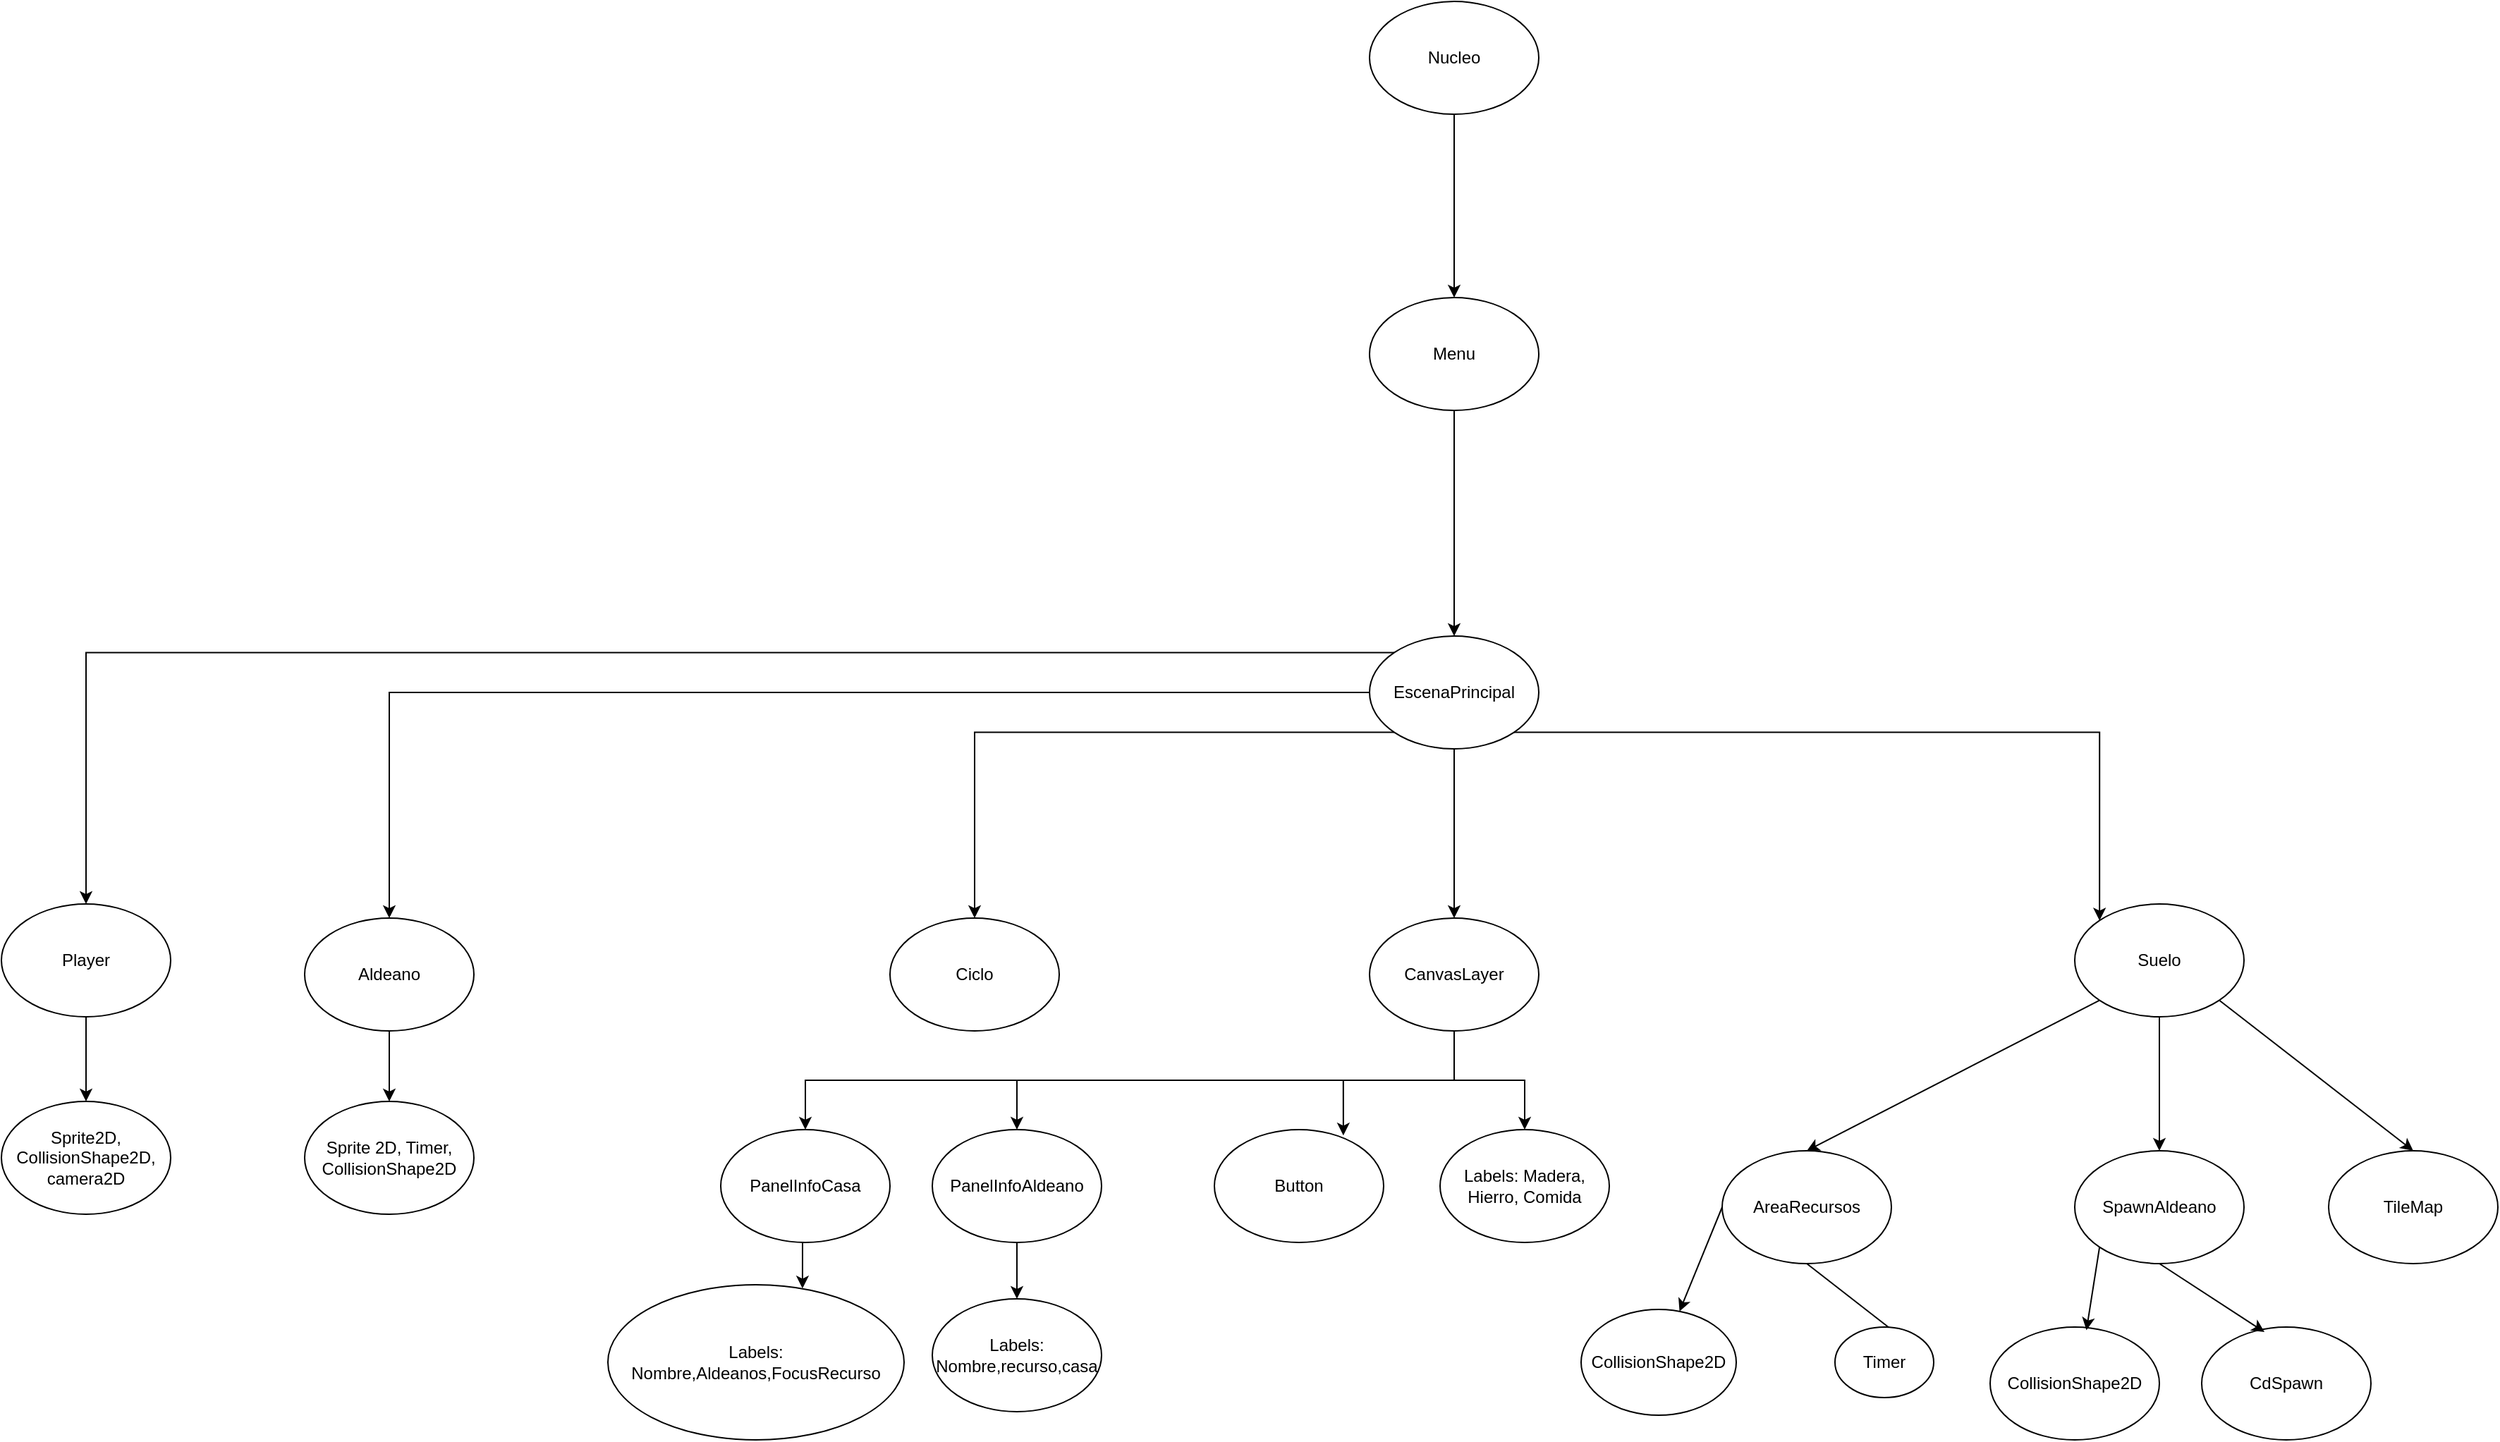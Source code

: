 <mxfile version="24.7.7">
  <diagram name="Página-1" id="ng_CJKJk5UDqDehiebIr">
    <mxGraphModel dx="2355" dy="1738" grid="1" gridSize="10" guides="1" tooltips="1" connect="1" arrows="1" fold="1" page="1" pageScale="1" pageWidth="850" pageHeight="1100" math="0" shadow="0">
      <root>
        <mxCell id="0" />
        <mxCell id="1" parent="0" />
        <mxCell id="UWFigf5D_4zhf-eywoo0-10" style="edgeStyle=orthogonalEdgeStyle;rounded=0;orthogonalLoop=1;jettySize=auto;html=1;exitX=0.5;exitY=1;exitDx=0;exitDy=0;entryX=0.5;entryY=0;entryDx=0;entryDy=0;" edge="1" parent="1" source="UWFigf5D_4zhf-eywoo0-1" target="UWFigf5D_4zhf-eywoo0-2">
          <mxGeometry relative="1" as="geometry" />
        </mxCell>
        <mxCell id="UWFigf5D_4zhf-eywoo0-1" value="Nucleo" style="ellipse;whiteSpace=wrap;html=1;" vertex="1" parent="1">
          <mxGeometry x="210" y="160" width="120" height="80" as="geometry" />
        </mxCell>
        <mxCell id="UWFigf5D_4zhf-eywoo0-11" style="edgeStyle=orthogonalEdgeStyle;rounded=0;orthogonalLoop=1;jettySize=auto;html=1;exitX=0.5;exitY=1;exitDx=0;exitDy=0;entryX=0.5;entryY=0;entryDx=0;entryDy=0;" edge="1" parent="1" source="UWFigf5D_4zhf-eywoo0-2" target="UWFigf5D_4zhf-eywoo0-3">
          <mxGeometry relative="1" as="geometry" />
        </mxCell>
        <mxCell id="UWFigf5D_4zhf-eywoo0-2" value="Menu" style="ellipse;whiteSpace=wrap;html=1;" vertex="1" parent="1">
          <mxGeometry x="210" y="370" width="120" height="80" as="geometry" />
        </mxCell>
        <mxCell id="UWFigf5D_4zhf-eywoo0-12" style="edgeStyle=orthogonalEdgeStyle;rounded=0;orthogonalLoop=1;jettySize=auto;html=1;exitX=0.5;exitY=1;exitDx=0;exitDy=0;entryX=0.5;entryY=0;entryDx=0;entryDy=0;" edge="1" parent="1" source="UWFigf5D_4zhf-eywoo0-3" target="UWFigf5D_4zhf-eywoo0-4">
          <mxGeometry relative="1" as="geometry" />
        </mxCell>
        <mxCell id="UWFigf5D_4zhf-eywoo0-13" style="edgeStyle=orthogonalEdgeStyle;rounded=0;orthogonalLoop=1;jettySize=auto;html=1;exitX=1;exitY=1;exitDx=0;exitDy=0;entryX=0;entryY=0;entryDx=0;entryDy=0;" edge="1" parent="1" source="UWFigf5D_4zhf-eywoo0-3" target="UWFigf5D_4zhf-eywoo0-5">
          <mxGeometry relative="1" as="geometry" />
        </mxCell>
        <mxCell id="UWFigf5D_4zhf-eywoo0-14" style="edgeStyle=orthogonalEdgeStyle;rounded=0;orthogonalLoop=1;jettySize=auto;html=1;exitX=0;exitY=1;exitDx=0;exitDy=0;" edge="1" parent="1" source="UWFigf5D_4zhf-eywoo0-3" target="UWFigf5D_4zhf-eywoo0-6">
          <mxGeometry relative="1" as="geometry" />
        </mxCell>
        <mxCell id="UWFigf5D_4zhf-eywoo0-15" style="edgeStyle=orthogonalEdgeStyle;rounded=0;orthogonalLoop=1;jettySize=auto;html=1;exitX=0;exitY=0.5;exitDx=0;exitDy=0;entryX=0.5;entryY=0;entryDx=0;entryDy=0;" edge="1" parent="1" source="UWFigf5D_4zhf-eywoo0-3" target="UWFigf5D_4zhf-eywoo0-8">
          <mxGeometry relative="1" as="geometry" />
        </mxCell>
        <mxCell id="UWFigf5D_4zhf-eywoo0-16" style="edgeStyle=orthogonalEdgeStyle;rounded=0;orthogonalLoop=1;jettySize=auto;html=1;exitX=0;exitY=0;exitDx=0;exitDy=0;entryX=0.5;entryY=0;entryDx=0;entryDy=0;" edge="1" parent="1" source="UWFigf5D_4zhf-eywoo0-3" target="UWFigf5D_4zhf-eywoo0-9">
          <mxGeometry relative="1" as="geometry" />
        </mxCell>
        <mxCell id="UWFigf5D_4zhf-eywoo0-3" value="EscenaPrincipal" style="ellipse;whiteSpace=wrap;html=1;" vertex="1" parent="1">
          <mxGeometry x="210" y="610" width="120" height="80" as="geometry" />
        </mxCell>
        <mxCell id="UWFigf5D_4zhf-eywoo0-33" style="edgeStyle=orthogonalEdgeStyle;rounded=0;orthogonalLoop=1;jettySize=auto;html=1;exitX=0.5;exitY=1;exitDx=0;exitDy=0;entryX=0.5;entryY=0;entryDx=0;entryDy=0;" edge="1" parent="1" source="UWFigf5D_4zhf-eywoo0-4" target="UWFigf5D_4zhf-eywoo0-32">
          <mxGeometry relative="1" as="geometry" />
        </mxCell>
        <mxCell id="UWFigf5D_4zhf-eywoo0-37" style="edgeStyle=orthogonalEdgeStyle;rounded=0;orthogonalLoop=1;jettySize=auto;html=1;exitX=0.5;exitY=1;exitDx=0;exitDy=0;entryX=0.5;entryY=0;entryDx=0;entryDy=0;" edge="1" parent="1" source="UWFigf5D_4zhf-eywoo0-4" target="UWFigf5D_4zhf-eywoo0-36">
          <mxGeometry relative="1" as="geometry" />
        </mxCell>
        <mxCell id="UWFigf5D_4zhf-eywoo0-39" style="edgeStyle=orthogonalEdgeStyle;rounded=0;orthogonalLoop=1;jettySize=auto;html=1;exitX=0.5;exitY=1;exitDx=0;exitDy=0;entryX=0.5;entryY=0;entryDx=0;entryDy=0;" edge="1" parent="1" source="UWFigf5D_4zhf-eywoo0-4" target="UWFigf5D_4zhf-eywoo0-38">
          <mxGeometry relative="1" as="geometry" />
        </mxCell>
        <mxCell id="UWFigf5D_4zhf-eywoo0-4" value="CanvasLayer" style="ellipse;whiteSpace=wrap;html=1;" vertex="1" parent="1">
          <mxGeometry x="210" y="810" width="120" height="80" as="geometry" />
        </mxCell>
        <mxCell id="UWFigf5D_4zhf-eywoo0-20" style="edgeStyle=orthogonalEdgeStyle;rounded=0;orthogonalLoop=1;jettySize=auto;html=1;exitX=0.5;exitY=1;exitDx=0;exitDy=0;entryX=0.5;entryY=0;entryDx=0;entryDy=0;" edge="1" parent="1" source="UWFigf5D_4zhf-eywoo0-5" target="UWFigf5D_4zhf-eywoo0-17">
          <mxGeometry relative="1" as="geometry" />
        </mxCell>
        <mxCell id="UWFigf5D_4zhf-eywoo0-21" style="rounded=0;orthogonalLoop=1;jettySize=auto;html=1;exitX=1;exitY=1;exitDx=0;exitDy=0;entryX=0.5;entryY=0;entryDx=0;entryDy=0;" edge="1" parent="1" source="UWFigf5D_4zhf-eywoo0-5" target="UWFigf5D_4zhf-eywoo0-19">
          <mxGeometry relative="1" as="geometry" />
        </mxCell>
        <mxCell id="UWFigf5D_4zhf-eywoo0-23" style="rounded=0;orthogonalLoop=1;jettySize=auto;html=1;exitX=0;exitY=1;exitDx=0;exitDy=0;entryX=0.5;entryY=0;entryDx=0;entryDy=0;" edge="1" parent="1" source="UWFigf5D_4zhf-eywoo0-5" target="UWFigf5D_4zhf-eywoo0-18">
          <mxGeometry relative="1" as="geometry" />
        </mxCell>
        <mxCell id="UWFigf5D_4zhf-eywoo0-5" value="Suelo" style="ellipse;whiteSpace=wrap;html=1;" vertex="1" parent="1">
          <mxGeometry x="710" y="800" width="120" height="80" as="geometry" />
        </mxCell>
        <mxCell id="UWFigf5D_4zhf-eywoo0-6" value="Ciclo" style="ellipse;whiteSpace=wrap;html=1;" vertex="1" parent="1">
          <mxGeometry x="-130" y="810" width="120" height="80" as="geometry" />
        </mxCell>
        <mxCell id="UWFigf5D_4zhf-eywoo0-45" style="edgeStyle=orthogonalEdgeStyle;rounded=0;orthogonalLoop=1;jettySize=auto;html=1;exitX=0.5;exitY=1;exitDx=0;exitDy=0;entryX=0.5;entryY=0;entryDx=0;entryDy=0;" edge="1" parent="1" source="UWFigf5D_4zhf-eywoo0-8" target="UWFigf5D_4zhf-eywoo0-44">
          <mxGeometry relative="1" as="geometry" />
        </mxCell>
        <mxCell id="UWFigf5D_4zhf-eywoo0-8" value="Aldeano" style="ellipse;whiteSpace=wrap;html=1;" vertex="1" parent="1">
          <mxGeometry x="-545" y="810" width="120" height="80" as="geometry" />
        </mxCell>
        <mxCell id="UWFigf5D_4zhf-eywoo0-47" style="edgeStyle=orthogonalEdgeStyle;rounded=0;orthogonalLoop=1;jettySize=auto;html=1;exitX=0.5;exitY=1;exitDx=0;exitDy=0;entryX=0.5;entryY=0;entryDx=0;entryDy=0;" edge="1" parent="1" source="UWFigf5D_4zhf-eywoo0-9" target="UWFigf5D_4zhf-eywoo0-46">
          <mxGeometry relative="1" as="geometry" />
        </mxCell>
        <mxCell id="UWFigf5D_4zhf-eywoo0-9" value="Player" style="ellipse;whiteSpace=wrap;html=1;" vertex="1" parent="1">
          <mxGeometry x="-760" y="800" width="120" height="80" as="geometry" />
        </mxCell>
        <mxCell id="UWFigf5D_4zhf-eywoo0-17" value="SpawnAldeano" style="ellipse;whiteSpace=wrap;html=1;" vertex="1" parent="1">
          <mxGeometry x="710" y="975" width="120" height="80" as="geometry" />
        </mxCell>
        <mxCell id="UWFigf5D_4zhf-eywoo0-30" style="rounded=0;orthogonalLoop=1;jettySize=auto;html=1;exitX=0.5;exitY=1;exitDx=0;exitDy=0;entryX=1;entryY=0.5;entryDx=0;entryDy=0;" edge="1" parent="1" source="UWFigf5D_4zhf-eywoo0-18" target="UWFigf5D_4zhf-eywoo0-28">
          <mxGeometry relative="1" as="geometry" />
        </mxCell>
        <mxCell id="UWFigf5D_4zhf-eywoo0-31" style="rounded=0;orthogonalLoop=1;jettySize=auto;html=1;exitX=0;exitY=0.5;exitDx=0;exitDy=0;" edge="1" parent="1" source="UWFigf5D_4zhf-eywoo0-18" target="UWFigf5D_4zhf-eywoo0-29">
          <mxGeometry relative="1" as="geometry" />
        </mxCell>
        <mxCell id="UWFigf5D_4zhf-eywoo0-18" value="AreaRecursos" style="ellipse;whiteSpace=wrap;html=1;" vertex="1" parent="1">
          <mxGeometry x="460" y="975" width="120" height="80" as="geometry" />
        </mxCell>
        <mxCell id="UWFigf5D_4zhf-eywoo0-19" value="TileMap" style="ellipse;whiteSpace=wrap;html=1;" vertex="1" parent="1">
          <mxGeometry x="890" y="975" width="120" height="80" as="geometry" />
        </mxCell>
        <mxCell id="UWFigf5D_4zhf-eywoo0-24" value="CdSpawn" style="ellipse;whiteSpace=wrap;html=1;" vertex="1" parent="1">
          <mxGeometry x="800" y="1100" width="120" height="80" as="geometry" />
        </mxCell>
        <mxCell id="UWFigf5D_4zhf-eywoo0-25" value="CollisionShape2D" style="ellipse;whiteSpace=wrap;html=1;" vertex="1" parent="1">
          <mxGeometry x="650" y="1100" width="120" height="80" as="geometry" />
        </mxCell>
        <mxCell id="UWFigf5D_4zhf-eywoo0-26" style="rounded=0;orthogonalLoop=1;jettySize=auto;html=1;exitX=0.5;exitY=1;exitDx=0;exitDy=0;entryX=0.371;entryY=0.044;entryDx=0;entryDy=0;entryPerimeter=0;" edge="1" parent="1" source="UWFigf5D_4zhf-eywoo0-17" target="UWFigf5D_4zhf-eywoo0-24">
          <mxGeometry relative="1" as="geometry" />
        </mxCell>
        <mxCell id="UWFigf5D_4zhf-eywoo0-27" style="rounded=0;orthogonalLoop=1;jettySize=auto;html=1;exitX=0;exitY=1;exitDx=0;exitDy=0;entryX=0.569;entryY=0.028;entryDx=0;entryDy=0;entryPerimeter=0;" edge="1" parent="1" source="UWFigf5D_4zhf-eywoo0-17" target="UWFigf5D_4zhf-eywoo0-25">
          <mxGeometry relative="1" as="geometry" />
        </mxCell>
        <mxCell id="UWFigf5D_4zhf-eywoo0-28" value="Timer" style="ellipse;whiteSpace=wrap;html=1;" vertex="1" parent="1">
          <mxGeometry x="540" y="1100" width="70" height="50" as="geometry" />
        </mxCell>
        <mxCell id="UWFigf5D_4zhf-eywoo0-29" value="CollisionShape2D" style="ellipse;whiteSpace=wrap;html=1;" vertex="1" parent="1">
          <mxGeometry x="360" y="1087.5" width="110" height="75" as="geometry" />
        </mxCell>
        <mxCell id="UWFigf5D_4zhf-eywoo0-32" value="Labels: Madera, Hierro, Comida" style="ellipse;whiteSpace=wrap;html=1;" vertex="1" parent="1">
          <mxGeometry x="260" y="960" width="120" height="80" as="geometry" />
        </mxCell>
        <mxCell id="UWFigf5D_4zhf-eywoo0-34" value="Button" style="ellipse;whiteSpace=wrap;html=1;" vertex="1" parent="1">
          <mxGeometry x="100" y="960" width="120" height="80" as="geometry" />
        </mxCell>
        <mxCell id="UWFigf5D_4zhf-eywoo0-35" style="edgeStyle=orthogonalEdgeStyle;rounded=0;orthogonalLoop=1;jettySize=auto;html=1;exitX=0.5;exitY=1;exitDx=0;exitDy=0;entryX=0.762;entryY=0.052;entryDx=0;entryDy=0;entryPerimeter=0;" edge="1" parent="1" source="UWFigf5D_4zhf-eywoo0-4" target="UWFigf5D_4zhf-eywoo0-34">
          <mxGeometry relative="1" as="geometry" />
        </mxCell>
        <mxCell id="UWFigf5D_4zhf-eywoo0-41" style="edgeStyle=orthogonalEdgeStyle;rounded=0;orthogonalLoop=1;jettySize=auto;html=1;exitX=0.5;exitY=1;exitDx=0;exitDy=0;entryX=0.5;entryY=0;entryDx=0;entryDy=0;" edge="1" parent="1" source="UWFigf5D_4zhf-eywoo0-36" target="UWFigf5D_4zhf-eywoo0-40">
          <mxGeometry relative="1" as="geometry" />
        </mxCell>
        <mxCell id="UWFigf5D_4zhf-eywoo0-36" value="PanelInfoAldeano" style="ellipse;whiteSpace=wrap;html=1;" vertex="1" parent="1">
          <mxGeometry x="-100" y="960" width="120" height="80" as="geometry" />
        </mxCell>
        <mxCell id="UWFigf5D_4zhf-eywoo0-38" value="PanelInfoCasa" style="ellipse;whiteSpace=wrap;html=1;" vertex="1" parent="1">
          <mxGeometry x="-250" y="960" width="120" height="80" as="geometry" />
        </mxCell>
        <mxCell id="UWFigf5D_4zhf-eywoo0-40" value="Labels: Nombre,recurso,casa" style="ellipse;whiteSpace=wrap;html=1;" vertex="1" parent="1">
          <mxGeometry x="-100" y="1080" width="120" height="80" as="geometry" />
        </mxCell>
        <mxCell id="UWFigf5D_4zhf-eywoo0-42" value="Labels: Nombre,Aldeanos,FocusRecurso" style="ellipse;whiteSpace=wrap;html=1;" vertex="1" parent="1">
          <mxGeometry x="-330" y="1070" width="210" height="110" as="geometry" />
        </mxCell>
        <mxCell id="UWFigf5D_4zhf-eywoo0-43" style="edgeStyle=orthogonalEdgeStyle;rounded=0;orthogonalLoop=1;jettySize=auto;html=1;exitX=0.5;exitY=1;exitDx=0;exitDy=0;entryX=0.657;entryY=0.024;entryDx=0;entryDy=0;entryPerimeter=0;" edge="1" parent="1" source="UWFigf5D_4zhf-eywoo0-38" target="UWFigf5D_4zhf-eywoo0-42">
          <mxGeometry relative="1" as="geometry" />
        </mxCell>
        <mxCell id="UWFigf5D_4zhf-eywoo0-44" value="Sprite 2D, Timer, CollisionShape2D" style="ellipse;whiteSpace=wrap;html=1;" vertex="1" parent="1">
          <mxGeometry x="-545" y="940" width="120" height="80" as="geometry" />
        </mxCell>
        <mxCell id="UWFigf5D_4zhf-eywoo0-46" value="Sprite2D, CollisionShape2D, camera2D" style="ellipse;whiteSpace=wrap;html=1;" vertex="1" parent="1">
          <mxGeometry x="-760" y="940" width="120" height="80" as="geometry" />
        </mxCell>
      </root>
    </mxGraphModel>
  </diagram>
</mxfile>
